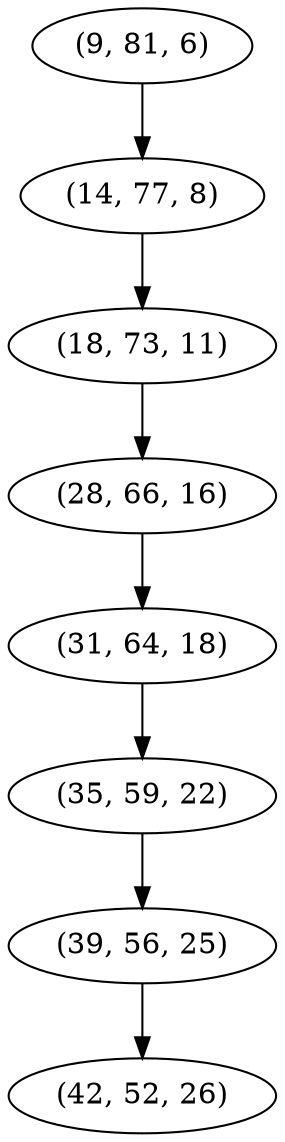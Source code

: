 digraph tree {
    "(9, 81, 6)";
    "(14, 77, 8)";
    "(18, 73, 11)";
    "(28, 66, 16)";
    "(31, 64, 18)";
    "(35, 59, 22)";
    "(39, 56, 25)";
    "(42, 52, 26)";
    "(9, 81, 6)" -> "(14, 77, 8)";
    "(14, 77, 8)" -> "(18, 73, 11)";
    "(18, 73, 11)" -> "(28, 66, 16)";
    "(28, 66, 16)" -> "(31, 64, 18)";
    "(31, 64, 18)" -> "(35, 59, 22)";
    "(35, 59, 22)" -> "(39, 56, 25)";
    "(39, 56, 25)" -> "(42, 52, 26)";
}
